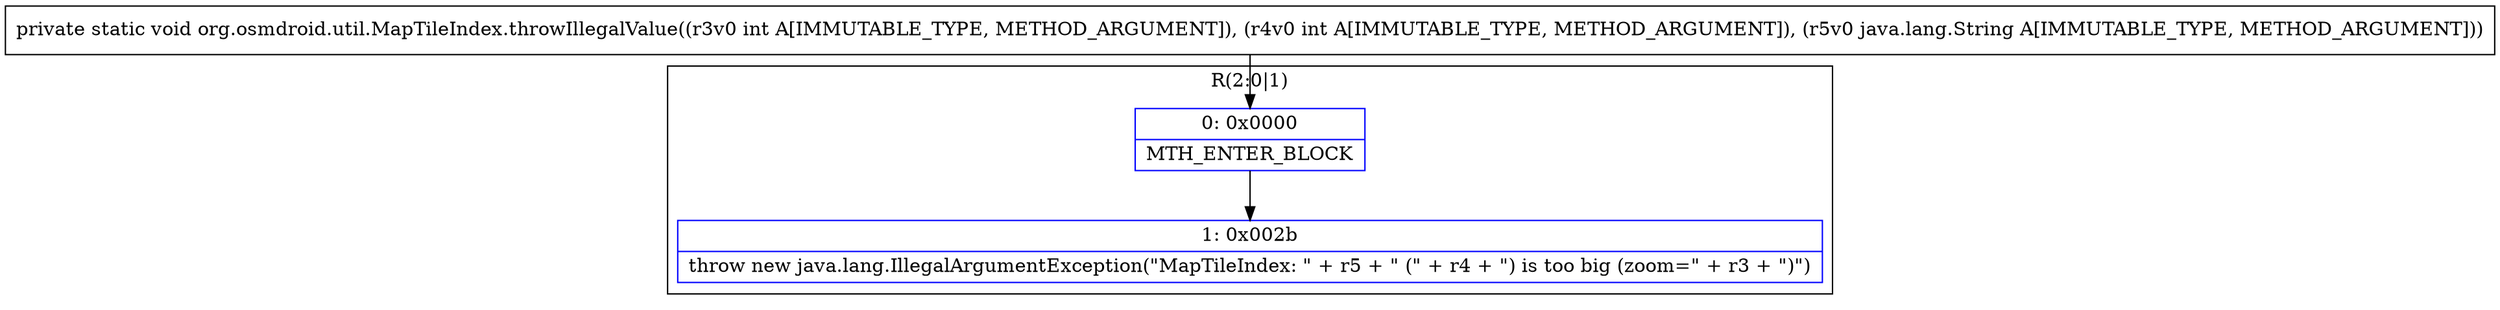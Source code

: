 digraph "CFG fororg.osmdroid.util.MapTileIndex.throwIllegalValue(IILjava\/lang\/String;)V" {
subgraph cluster_Region_1776063637 {
label = "R(2:0|1)";
node [shape=record,color=blue];
Node_0 [shape=record,label="{0\:\ 0x0000|MTH_ENTER_BLOCK\l}"];
Node_1 [shape=record,label="{1\:\ 0x002b|throw new java.lang.IllegalArgumentException(\"MapTileIndex: \" + r5 + \" (\" + r4 + \") is too big (zoom=\" + r3 + \")\")\l}"];
}
MethodNode[shape=record,label="{private static void org.osmdroid.util.MapTileIndex.throwIllegalValue((r3v0 int A[IMMUTABLE_TYPE, METHOD_ARGUMENT]), (r4v0 int A[IMMUTABLE_TYPE, METHOD_ARGUMENT]), (r5v0 java.lang.String A[IMMUTABLE_TYPE, METHOD_ARGUMENT])) }"];
MethodNode -> Node_0;
Node_0 -> Node_1;
}

